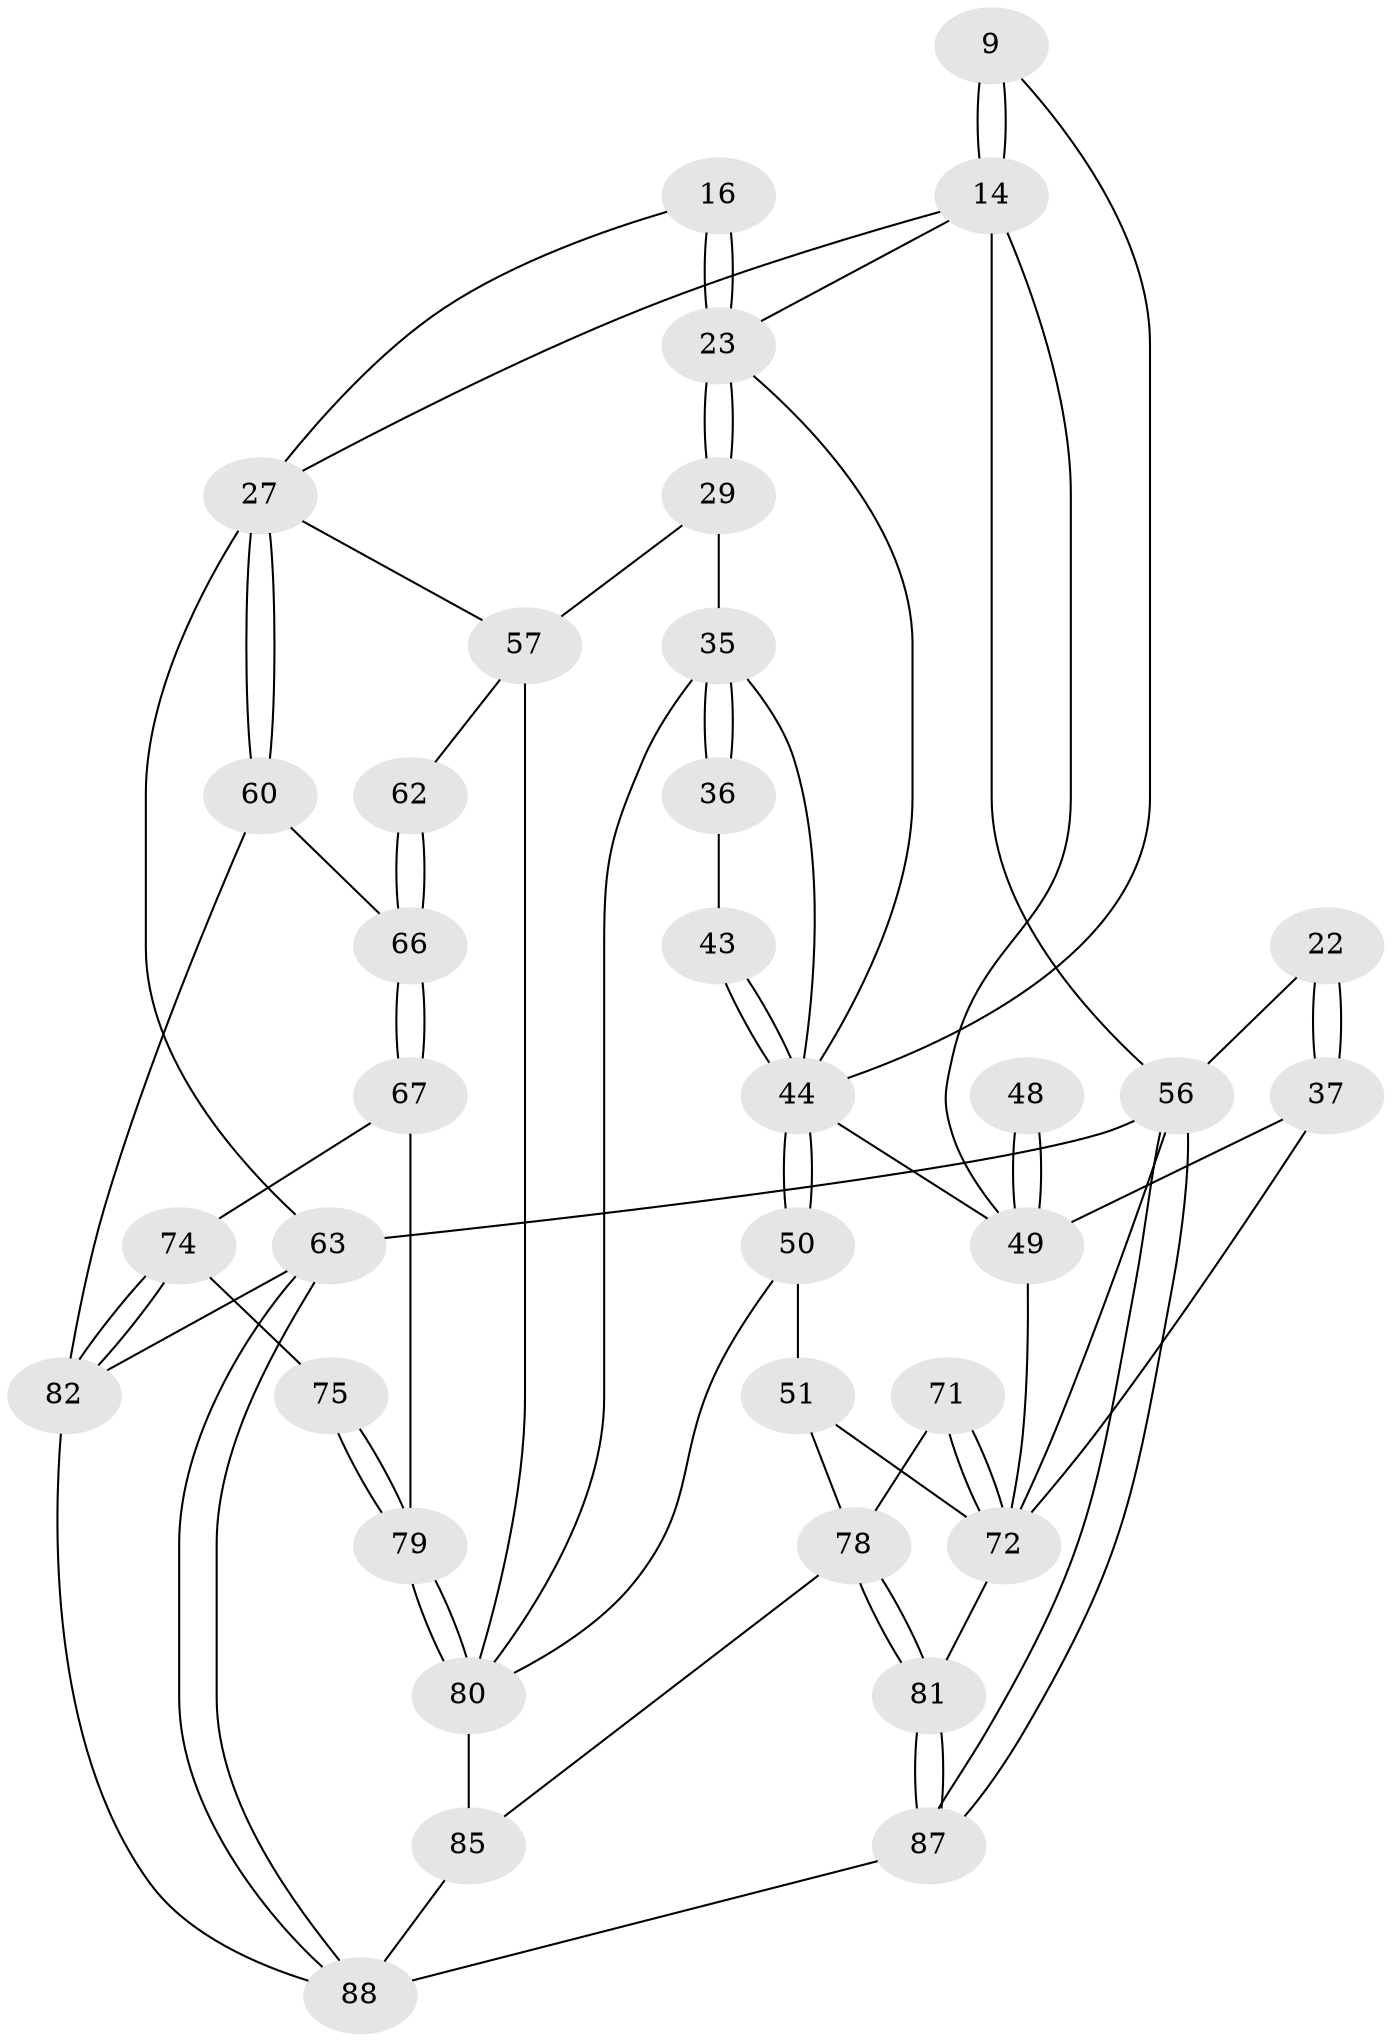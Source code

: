 // original degree distribution, {3: 0.022727272727272728, 5: 0.5, 4: 0.25, 6: 0.22727272727272727}
// Generated by graph-tools (version 1.1) at 2025/04/03/04/25 22:04:54]
// undirected, 35 vertices, 78 edges
graph export_dot {
graph [start="1"]
  node [color=gray90,style=filled];
  9 [pos="+0.4670904946963917+0.19395950696802555"];
  14 [pos="+0.6144197138347369+0.08164533806191872",super="+8"];
  16 [pos="+0.7785967384250418+0.22157884998002716"];
  22 [pos="+0+0.0159502650424957"];
  23 [pos="+0.7251687450617487+0.3062239414221341",super="+19+17"];
  27 [pos="+1+0.30036055806179957",super="+18+15+6"];
  29 [pos="+0.7225416434897334+0.31274672959215694"];
  35 [pos="+0.6661379938714833+0.46285448702002424",super="+30+31+32"];
  36 [pos="+0.5792010896596443+0.4292528965403662"];
  37 [pos="+0+0.3647472851238909",super="+26+21"];
  43 [pos="+0.47712845468478954+0.4789528071129359"];
  44 [pos="+0.4634860534808967+0.49321244509294626",super="+38+34+33+20"];
  48 [pos="+0.2793942137286129+0.45050227669939785"];
  49 [pos="+0.2993374886618407+0.5505958235187712",super="+39+40+45"];
  50 [pos="+0.4698847059078721+0.6004147326898218"];
  51 [pos="+0.3284734425988088+0.5906674838875131"];
  56 [pos="+0+1",super="+3"];
  57 [pos="+0.7400979521436061+0.48710806615519053",super="+41"];
  60 [pos="+1+0.31006462818704816"];
  62 [pos="+0.8218199846172218+0.5448811454990192"];
  63 [pos="+1+1",super="+2"];
  66 [pos="+0.8459391369273909+0.5734960897900461",super="+61"];
  67 [pos="+0.8643463782838982+0.5979251832924196"];
  71 [pos="+0.1263747746119667+0.7189943732104482"];
  72 [pos="+0.11206875927238406+0.7347868042714824",super="+55+47+53"];
  74 [pos="+0.8932601530595011+0.7683101420198006",super="+70"];
  75 [pos="+0.8408272587167762+0.7523266937604028"];
  78 [pos="+0.36613039429601735+0.8372254751948991",super="+73"];
  79 [pos="+0.7197691450623626+0.7892924362161291",super="+69+68"];
  80 [pos="+0.6850588016488109+0.8347987505899828",super="+76"];
  81 [pos="+0.25282055945994075+0.9600449113454667"];
  82 [pos="+0.9059694909538788+0.8856889117494428",super="+65"];
  85 [pos="+0.45429937683207205+0.8751792348378831",super="+84+77"];
  87 [pos="+0.08797639866957742+1"];
  88 [pos="+0.7549872114121485+1",super="+86+83"];
  9 -- 14 [weight=2];
  9 -- 14;
  9 -- 44;
  14 -- 23;
  14 -- 56;
  14 -- 27;
  14 -- 49;
  16 -- 23 [weight=2];
  16 -- 23;
  16 -- 27;
  22 -- 37 [weight=2];
  22 -- 37;
  22 -- 56;
  23 -- 29;
  23 -- 29;
  23 -- 44;
  27 -- 60;
  27 -- 60;
  27 -- 63 [weight=2];
  27 -- 57;
  29 -- 35;
  29 -- 57;
  35 -- 36 [weight=2];
  35 -- 36;
  35 -- 44 [weight=2];
  35 -- 80;
  36 -- 43;
  37 -- 49 [weight=2];
  37 -- 72;
  43 -- 44 [weight=2];
  43 -- 44;
  44 -- 50;
  44 -- 50;
  44 -- 49 [weight=2];
  48 -- 49 [weight=3];
  48 -- 49;
  49 -- 72 [weight=2];
  50 -- 51;
  50 -- 80;
  51 -- 72;
  51 -- 78;
  56 -- 87;
  56 -- 87;
  56 -- 63 [weight=2];
  56 -- 72;
  57 -- 62;
  57 -- 80 [weight=2];
  60 -- 66;
  60 -- 82;
  62 -- 66 [weight=2];
  62 -- 66;
  63 -- 88;
  63 -- 88;
  63 -- 82;
  66 -- 67;
  66 -- 67;
  67 -- 79;
  67 -- 74;
  71 -- 72 [weight=2];
  71 -- 72;
  71 -- 78;
  72 -- 81;
  74 -- 75;
  74 -- 82 [weight=2];
  74 -- 82;
  75 -- 79 [weight=2];
  75 -- 79;
  78 -- 81;
  78 -- 81;
  78 -- 85;
  79 -- 80 [weight=2];
  79 -- 80;
  80 -- 85 [weight=2];
  81 -- 87;
  81 -- 87;
  82 -- 88;
  85 -- 88 [weight=2];
  87 -- 88;
}
